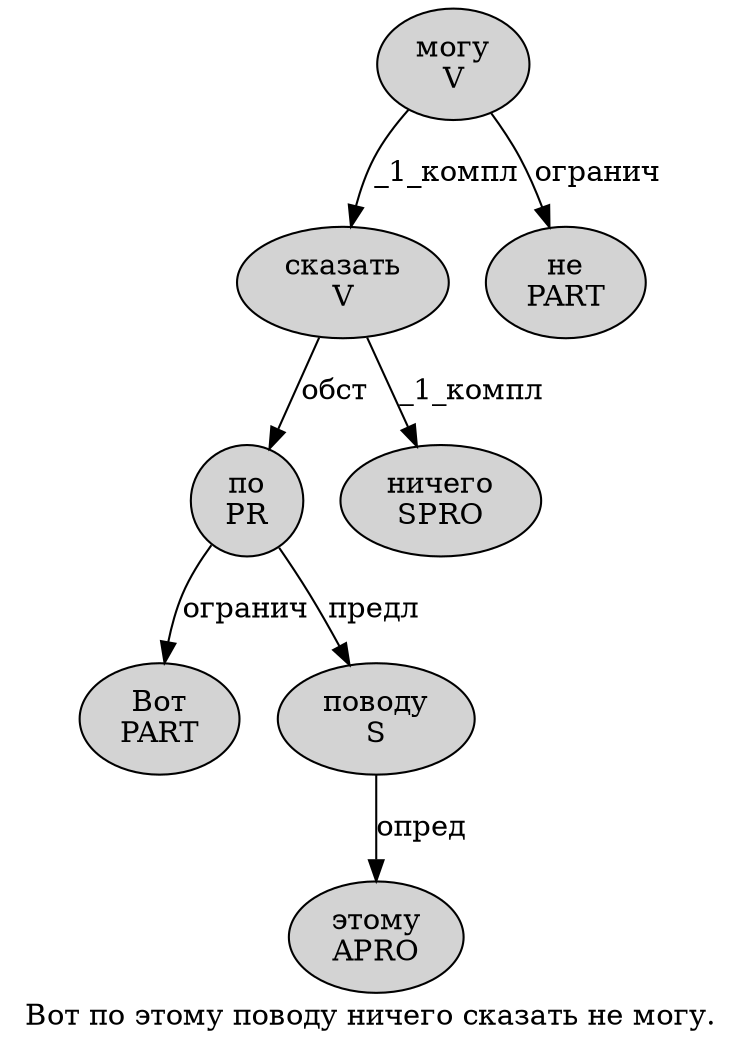 digraph SENTENCE_3764 {
	graph [label="Вот по этому поводу ничего сказать не могу."]
	node [style=filled]
		0 [label="Вот
PART" color="" fillcolor=lightgray penwidth=1 shape=ellipse]
		1 [label="по
PR" color="" fillcolor=lightgray penwidth=1 shape=ellipse]
		2 [label="этому
APRO" color="" fillcolor=lightgray penwidth=1 shape=ellipse]
		3 [label="поводу
S" color="" fillcolor=lightgray penwidth=1 shape=ellipse]
		4 [label="ничего
SPRO" color="" fillcolor=lightgray penwidth=1 shape=ellipse]
		5 [label="сказать
V" color="" fillcolor=lightgray penwidth=1 shape=ellipse]
		6 [label="не
PART" color="" fillcolor=lightgray penwidth=1 shape=ellipse]
		7 [label="могу
V" color="" fillcolor=lightgray penwidth=1 shape=ellipse]
			3 -> 2 [label="опред"]
			1 -> 0 [label="огранич"]
			1 -> 3 [label="предл"]
			5 -> 1 [label="обст"]
			5 -> 4 [label="_1_компл"]
			7 -> 5 [label="_1_компл"]
			7 -> 6 [label="огранич"]
}